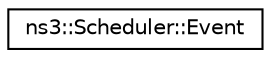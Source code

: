digraph "Graphical Class Hierarchy"
{
 // LATEX_PDF_SIZE
  edge [fontname="Helvetica",fontsize="10",labelfontname="Helvetica",labelfontsize="10"];
  node [fontname="Helvetica",fontsize="10",shape=record];
  rankdir="LR";
  Node0 [label="ns3::Scheduler::Event",height=0.2,width=0.4,color="black", fillcolor="white", style="filled",URL="$structns3_1_1_scheduler_1_1_event.html",tooltip="Scheduler event."];
}
